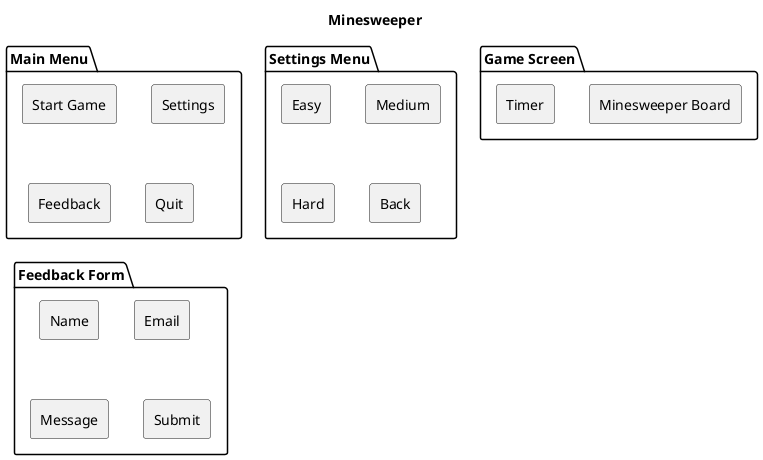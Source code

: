 @startuml
title Minesweeper

package "Main Menu" {
    rectangle "Start Game" as StartGame
    rectangle "Settings" as Settings
    rectangle "Feedback" as Feedback
    rectangle "Quit" as Quit
}

package "Settings Menu" {
    rectangle "Easy" as Easy
    rectangle "Medium" as Medium
    rectangle "Hard" as Hard
    rectangle "Back" as Back
}

package "Game Screen" {
    rectangle "Minesweeper Board" as Board
    rectangle "Timer" as Timer
}

package "Feedback Form" {
    rectangle "Name" as Name
    rectangle "Email" as Email
    rectangle "Message" as Message
    rectangle "Submit" as Submit
}

@enduml
